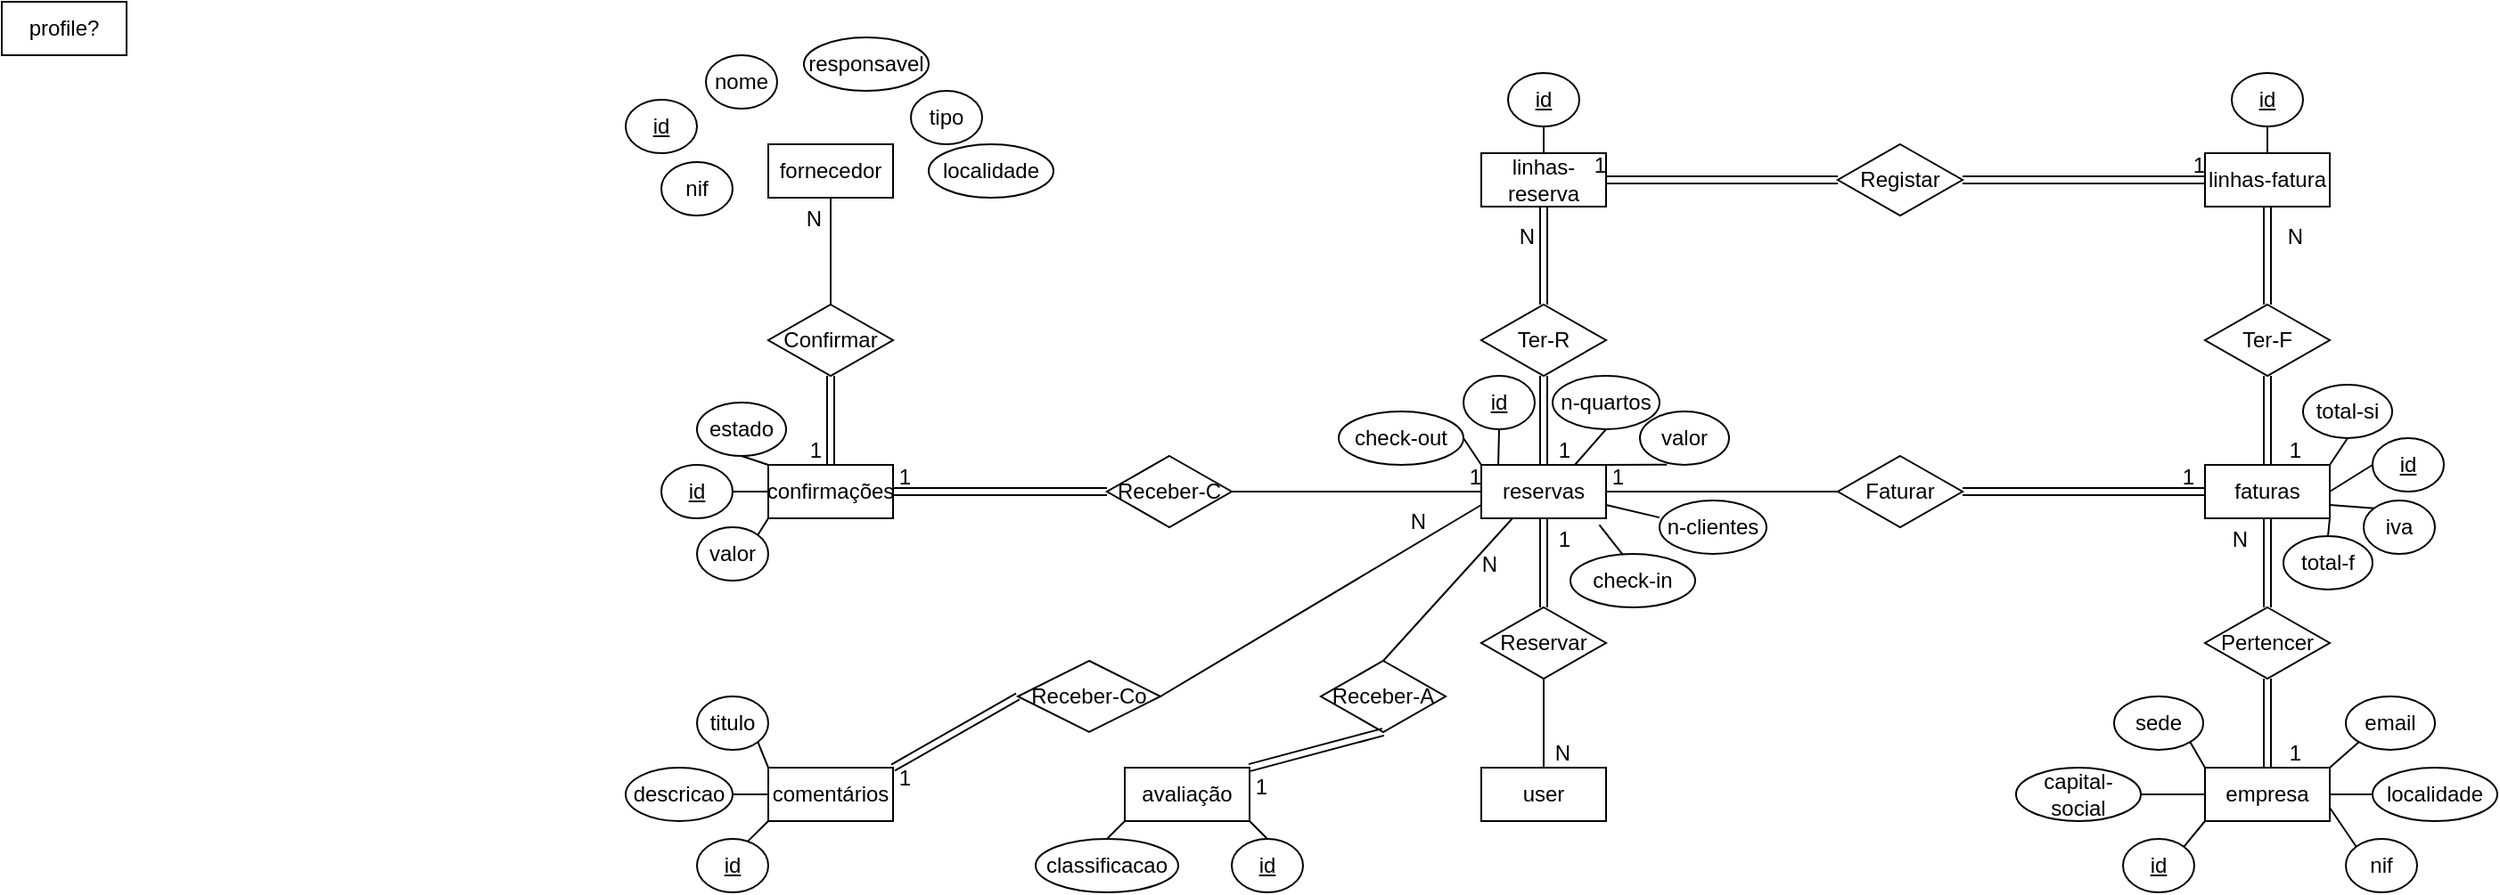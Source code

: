 <mxfile version="18.0.6" type="device"><diagram id="LxHOam8NFVTGL--cq2ol" name="Página-1"><mxGraphModel dx="1557" dy="1535" grid="1" gridSize="10" guides="1" tooltips="1" connect="1" arrows="1" fold="1" page="1" pageScale="1" pageWidth="827" pageHeight="1169" math="0" shadow="0"><root><mxCell id="0"/><mxCell id="1" parent="0"/><mxCell id="KGMllxfWWmPigvkHoa4W-2" value="reservas" style="whiteSpace=wrap;html=1;align=center;" vertex="1" parent="1"><mxGeometry x="300" y="100" width="70" height="30" as="geometry"/></mxCell><mxCell id="KGMllxfWWmPigvkHoa4W-3" value="id" style="ellipse;whiteSpace=wrap;html=1;align=center;fontStyle=4;" vertex="1" parent="1"><mxGeometry x="290" y="50" width="40" height="30" as="geometry"/></mxCell><mxCell id="KGMllxfWWmPigvkHoa4W-4" value="check-in" style="ellipse;whiteSpace=wrap;html=1;align=center;" vertex="1" parent="1"><mxGeometry x="350" y="150" width="70" height="30" as="geometry"/></mxCell><mxCell id="KGMllxfWWmPigvkHoa4W-5" value="check-out" style="ellipse;whiteSpace=wrap;html=1;align=center;" vertex="1" parent="1"><mxGeometry x="220" y="70" width="70" height="30" as="geometry"/></mxCell><mxCell id="KGMllxfWWmPigvkHoa4W-6" value="n-quartos" style="ellipse;whiteSpace=wrap;html=1;align=center;" vertex="1" parent="1"><mxGeometry x="340" y="50" width="60" height="30" as="geometry"/></mxCell><mxCell id="KGMllxfWWmPigvkHoa4W-7" value="n-clientes" style="ellipse;whiteSpace=wrap;html=1;align=center;" vertex="1" parent="1"><mxGeometry x="400" y="120" width="60" height="30" as="geometry"/></mxCell><mxCell id="KGMllxfWWmPigvkHoa4W-8" value="valor" style="ellipse;whiteSpace=wrap;html=1;align=center;" vertex="1" parent="1"><mxGeometry x="389" y="70" width="50" height="30" as="geometry"/></mxCell><mxCell id="KGMllxfWWmPigvkHoa4W-9" value="linhas-reserva" style="whiteSpace=wrap;html=1;align=center;" vertex="1" parent="1"><mxGeometry x="300" y="-75" width="70" height="30" as="geometry"/></mxCell><mxCell id="KGMllxfWWmPigvkHoa4W-10" value="id" style="ellipse;whiteSpace=wrap;html=1;align=center;fontStyle=4;" vertex="1" parent="1"><mxGeometry x="315" y="-120" width="40" height="30" as="geometry"/></mxCell><mxCell id="KGMllxfWWmPigvkHoa4W-11" value="confirmações" style="whiteSpace=wrap;html=1;align=center;" vertex="1" parent="1"><mxGeometry x="-100" y="100" width="70" height="30" as="geometry"/></mxCell><mxCell id="KGMllxfWWmPigvkHoa4W-12" value="id" style="ellipse;whiteSpace=wrap;html=1;align=center;fontStyle=4;" vertex="1" parent="1"><mxGeometry x="-160" y="100" width="40" height="30" as="geometry"/></mxCell><mxCell id="KGMllxfWWmPigvkHoa4W-13" value="estado" style="ellipse;whiteSpace=wrap;html=1;align=center;" vertex="1" parent="1"><mxGeometry x="-140" y="65" width="50" height="30" as="geometry"/></mxCell><mxCell id="KGMllxfWWmPigvkHoa4W-14" value="valor" style="ellipse;whiteSpace=wrap;html=1;align=center;" vertex="1" parent="1"><mxGeometry x="-140" y="135" width="40" height="30" as="geometry"/></mxCell><mxCell id="KGMllxfWWmPigvkHoa4W-15" value="faturas" style="whiteSpace=wrap;html=1;align=center;" vertex="1" parent="1"><mxGeometry x="706" y="100" width="70" height="30" as="geometry"/></mxCell><mxCell id="KGMllxfWWmPigvkHoa4W-16" value="id" style="ellipse;whiteSpace=wrap;html=1;align=center;fontStyle=4;" vertex="1" parent="1"><mxGeometry x="800" y="85" width="40" height="30" as="geometry"/></mxCell><mxCell id="KGMllxfWWmPigvkHoa4W-17" value="total-f" style="ellipse;whiteSpace=wrap;html=1;align=center;" vertex="1" parent="1"><mxGeometry x="750" y="140" width="50" height="30" as="geometry"/></mxCell><mxCell id="KGMllxfWWmPigvkHoa4W-18" value="total-si" style="ellipse;whiteSpace=wrap;html=1;align=center;" vertex="1" parent="1"><mxGeometry x="761" y="55" width="50" height="30" as="geometry"/></mxCell><mxCell id="KGMllxfWWmPigvkHoa4W-19" value="iva" style="ellipse;whiteSpace=wrap;html=1;align=center;" vertex="1" parent="1"><mxGeometry x="795" y="120" width="40" height="30" as="geometry"/></mxCell><mxCell id="KGMllxfWWmPigvkHoa4W-20" value="linhas-fatura" style="whiteSpace=wrap;html=1;align=center;" vertex="1" parent="1"><mxGeometry x="706" y="-75" width="70" height="30" as="geometry"/></mxCell><mxCell id="KGMllxfWWmPigvkHoa4W-21" value="id" style="ellipse;whiteSpace=wrap;html=1;align=center;fontStyle=4;" vertex="1" parent="1"><mxGeometry x="721" y="-120" width="40" height="30" as="geometry"/></mxCell><mxCell id="KGMllxfWWmPigvkHoa4W-22" value="empresa" style="whiteSpace=wrap;html=1;align=center;" vertex="1" parent="1"><mxGeometry x="706" y="270" width="70" height="30" as="geometry"/></mxCell><mxCell id="KGMllxfWWmPigvkHoa4W-23" value="id" style="ellipse;whiteSpace=wrap;html=1;align=center;fontStyle=4;" vertex="1" parent="1"><mxGeometry x="660" y="310" width="40" height="30" as="geometry"/></mxCell><mxCell id="KGMllxfWWmPigvkHoa4W-24" value="sede" style="ellipse;whiteSpace=wrap;html=1;align=center;" vertex="1" parent="1"><mxGeometry x="655" y="230" width="50" height="30" as="geometry"/></mxCell><mxCell id="KGMllxfWWmPigvkHoa4W-25" value="capital-social" style="ellipse;whiteSpace=wrap;html=1;align=center;" vertex="1" parent="1"><mxGeometry x="600" y="270" width="70" height="30" as="geometry"/></mxCell><mxCell id="KGMllxfWWmPigvkHoa4W-26" value="email" style="ellipse;whiteSpace=wrap;html=1;align=center;" vertex="1" parent="1"><mxGeometry x="785" y="230" width="50" height="30" as="geometry"/></mxCell><mxCell id="KGMllxfWWmPigvkHoa4W-27" value="nif" style="ellipse;whiteSpace=wrap;html=1;align=center;" vertex="1" parent="1"><mxGeometry x="785" y="310" width="40" height="30" as="geometry"/></mxCell><mxCell id="KGMllxfWWmPigvkHoa4W-28" value="localidade" style="ellipse;whiteSpace=wrap;html=1;align=center;" vertex="1" parent="1"><mxGeometry x="800" y="270" width="70" height="30" as="geometry"/></mxCell><mxCell id="KGMllxfWWmPigvkHoa4W-29" value="user" style="whiteSpace=wrap;html=1;align=center;" vertex="1" parent="1"><mxGeometry x="300" y="270" width="70" height="30" as="geometry"/></mxCell><mxCell id="KGMllxfWWmPigvkHoa4W-30" value="Ter-F" style="shape=rhombus;perimeter=rhombusPerimeter;whiteSpace=wrap;html=1;align=center;" vertex="1" parent="1"><mxGeometry x="706" y="10" width="70" height="40" as="geometry"/></mxCell><mxCell id="KGMllxfWWmPigvkHoa4W-31" value="Faturar" style="shape=rhombus;perimeter=rhombusPerimeter;whiteSpace=wrap;html=1;align=center;" vertex="1" parent="1"><mxGeometry x="500" y="95" width="70" height="40" as="geometry"/></mxCell><mxCell id="KGMllxfWWmPigvkHoa4W-32" value="fornecedor" style="whiteSpace=wrap;html=1;align=center;" vertex="1" parent="1"><mxGeometry x="-100" y="-80" width="70" height="30" as="geometry"/></mxCell><mxCell id="KGMllxfWWmPigvkHoa4W-33" value="Registar" style="shape=rhombus;perimeter=rhombusPerimeter;whiteSpace=wrap;html=1;align=center;" vertex="1" parent="1"><mxGeometry x="500" y="-80" width="70" height="40" as="geometry"/></mxCell><mxCell id="KGMllxfWWmPigvkHoa4W-34" value="Receber-C" style="shape=rhombus;perimeter=rhombusPerimeter;whiteSpace=wrap;html=1;align=center;" vertex="1" parent="1"><mxGeometry x="90" y="95" width="70" height="40" as="geometry"/></mxCell><mxCell id="KGMllxfWWmPigvkHoa4W-35" value="Reservar" style="shape=rhombus;perimeter=rhombusPerimeter;whiteSpace=wrap;html=1;align=center;" vertex="1" parent="1"><mxGeometry x="300" y="180" width="70" height="40" as="geometry"/></mxCell><mxCell id="KGMllxfWWmPigvkHoa4W-36" value="" style="shape=link;html=1;rounded=0;entryX=0;entryY=0.5;entryDx=0;entryDy=0;exitX=1;exitY=0.5;exitDx=0;exitDy=0;" edge="1" parent="1" source="KGMllxfWWmPigvkHoa4W-33" target="KGMllxfWWmPigvkHoa4W-20"><mxGeometry relative="1" as="geometry"><mxPoint x="310" y="180" as="sourcePoint"/><mxPoint x="470" y="180" as="targetPoint"/></mxGeometry></mxCell><mxCell id="KGMllxfWWmPigvkHoa4W-37" value="1" style="resizable=0;html=1;align=right;verticalAlign=bottom;" connectable="0" vertex="1" parent="KGMllxfWWmPigvkHoa4W-36"><mxGeometry x="1" relative="1" as="geometry"/></mxCell><mxCell id="KGMllxfWWmPigvkHoa4W-40" value="" style="shape=link;html=1;rounded=0;entryX=0.5;entryY=0;entryDx=0;entryDy=0;exitX=0.5;exitY=1;exitDx=0;exitDy=0;" edge="1" parent="1" source="KGMllxfWWmPigvkHoa4W-30" target="KGMllxfWWmPigvkHoa4W-15"><mxGeometry relative="1" as="geometry"><mxPoint x="310" y="180" as="sourcePoint"/><mxPoint x="470" y="180" as="targetPoint"/></mxGeometry></mxCell><mxCell id="KGMllxfWWmPigvkHoa4W-41" value="1" style="resizable=0;html=1;align=right;verticalAlign=bottom;" connectable="0" vertex="1" parent="KGMllxfWWmPigvkHoa4W-40"><mxGeometry x="1" relative="1" as="geometry"><mxPoint x="19" as="offset"/></mxGeometry></mxCell><mxCell id="KGMllxfWWmPigvkHoa4W-46" value="Ter-R" style="shape=rhombus;perimeter=rhombusPerimeter;whiteSpace=wrap;html=1;align=center;" vertex="1" parent="1"><mxGeometry x="300" y="10" width="70" height="40" as="geometry"/></mxCell><mxCell id="KGMllxfWWmPigvkHoa4W-47" value="" style="shape=link;html=1;rounded=0;entryX=0.5;entryY=0;entryDx=0;entryDy=0;exitX=0.5;exitY=1;exitDx=0;exitDy=0;" edge="1" parent="1" source="KGMllxfWWmPigvkHoa4W-46" target="KGMllxfWWmPigvkHoa4W-2"><mxGeometry relative="1" as="geometry"><mxPoint x="310" y="180" as="sourcePoint"/><mxPoint x="470" y="180" as="targetPoint"/></mxGeometry></mxCell><mxCell id="KGMllxfWWmPigvkHoa4W-48" value="1" style="resizable=0;html=1;align=right;verticalAlign=bottom;" connectable="0" vertex="1" parent="KGMllxfWWmPigvkHoa4W-47"><mxGeometry x="1" relative="1" as="geometry"><mxPoint x="15" as="offset"/></mxGeometry></mxCell><mxCell id="KGMllxfWWmPigvkHoa4W-52" value="" style="endArrow=none;html=1;rounded=0;entryX=1;entryY=0.5;entryDx=0;entryDy=0;exitX=0;exitY=0.5;exitDx=0;exitDy=0;" edge="1" parent="1" source="KGMllxfWWmPigvkHoa4W-31" target="KGMllxfWWmPigvkHoa4W-2"><mxGeometry relative="1" as="geometry"><mxPoint x="330" y="40" as="sourcePoint"/><mxPoint x="490" y="40" as="targetPoint"/></mxGeometry></mxCell><mxCell id="KGMllxfWWmPigvkHoa4W-53" value="1" style="resizable=0;html=1;align=right;verticalAlign=bottom;" connectable="0" vertex="1" parent="KGMllxfWWmPigvkHoa4W-52"><mxGeometry x="1" relative="1" as="geometry"><mxPoint x="10" as="offset"/></mxGeometry></mxCell><mxCell id="KGMllxfWWmPigvkHoa4W-54" value="" style="shape=link;html=1;rounded=0;entryX=0;entryY=0.5;entryDx=0;entryDy=0;exitX=1;exitY=0.5;exitDx=0;exitDy=0;" edge="1" parent="1" source="KGMllxfWWmPigvkHoa4W-31" target="KGMllxfWWmPigvkHoa4W-15"><mxGeometry relative="1" as="geometry"><mxPoint x="570" y="40" as="sourcePoint"/><mxPoint x="450" y="40" as="targetPoint"/></mxGeometry></mxCell><mxCell id="KGMllxfWWmPigvkHoa4W-55" value="1" style="resizable=0;html=1;align=right;verticalAlign=bottom;" connectable="0" vertex="1" parent="KGMllxfWWmPigvkHoa4W-54"><mxGeometry x="1" relative="1" as="geometry"><mxPoint x="-6" as="offset"/></mxGeometry></mxCell><mxCell id="KGMllxfWWmPigvkHoa4W-57" value="" style="shape=link;html=1;rounded=0;entryX=0.5;entryY=1;entryDx=0;entryDy=0;exitX=0.5;exitY=0;exitDx=0;exitDy=0;" edge="1" parent="1" source="KGMllxfWWmPigvkHoa4W-35" target="KGMllxfWWmPigvkHoa4W-2"><mxGeometry relative="1" as="geometry"><mxPoint x="510" y="215" as="sourcePoint"/><mxPoint x="430" y="245" as="targetPoint"/></mxGeometry></mxCell><mxCell id="KGMllxfWWmPigvkHoa4W-58" value="1" style="resizable=0;html=1;align=right;verticalAlign=bottom;" connectable="0" vertex="1" parent="KGMllxfWWmPigvkHoa4W-57"><mxGeometry x="1" relative="1" as="geometry"><mxPoint x="15" y="20" as="offset"/></mxGeometry></mxCell><mxCell id="KGMllxfWWmPigvkHoa4W-59" value="" style="endArrow=none;html=1;rounded=0;entryX=0.5;entryY=0;entryDx=0;entryDy=0;exitX=0.5;exitY=1;exitDx=0;exitDy=0;" edge="1" parent="1" source="KGMllxfWWmPigvkHoa4W-35" target="KGMllxfWWmPigvkHoa4W-29"><mxGeometry relative="1" as="geometry"><mxPoint x="360" y="170" as="sourcePoint"/><mxPoint x="330" y="140" as="targetPoint"/></mxGeometry></mxCell><mxCell id="KGMllxfWWmPigvkHoa4W-60" value="N" style="resizable=0;html=1;align=right;verticalAlign=bottom;" connectable="0" vertex="1" parent="KGMllxfWWmPigvkHoa4W-59"><mxGeometry x="1" relative="1" as="geometry"><mxPoint x="15" as="offset"/></mxGeometry></mxCell><mxCell id="KGMllxfWWmPigvkHoa4W-62" value="" style="shape=link;html=1;rounded=0;entryX=1;entryY=0.5;entryDx=0;entryDy=0;exitX=0;exitY=0.5;exitDx=0;exitDy=0;" edge="1" parent="1" source="KGMllxfWWmPigvkHoa4W-34" target="KGMllxfWWmPigvkHoa4W-11"><mxGeometry relative="1" as="geometry"><mxPoint x="480" y="270" as="sourcePoint"/><mxPoint x="640" y="270" as="targetPoint"/></mxGeometry></mxCell><mxCell id="KGMllxfWWmPigvkHoa4W-63" value="1" style="resizable=0;html=1;align=right;verticalAlign=bottom;" connectable="0" vertex="1" parent="KGMllxfWWmPigvkHoa4W-62"><mxGeometry x="1" relative="1" as="geometry"><mxPoint x="10" as="offset"/></mxGeometry></mxCell><mxCell id="KGMllxfWWmPigvkHoa4W-64" value="" style="endArrow=none;html=1;rounded=0;entryX=0;entryY=0.5;entryDx=0;entryDy=0;exitX=1;exitY=0.5;exitDx=0;exitDy=0;" edge="1" parent="1" source="KGMllxfWWmPigvkHoa4W-34" target="KGMllxfWWmPigvkHoa4W-2"><mxGeometry relative="1" as="geometry"><mxPoint x="480" y="270" as="sourcePoint"/><mxPoint x="640" y="270" as="targetPoint"/></mxGeometry></mxCell><mxCell id="KGMllxfWWmPigvkHoa4W-65" value="1" style="resizable=0;html=1;align=right;verticalAlign=bottom;" connectable="0" vertex="1" parent="KGMllxfWWmPigvkHoa4W-64"><mxGeometry x="1" relative="1" as="geometry"/></mxCell><mxCell id="KGMllxfWWmPigvkHoa4W-66" value="Confirmar" style="shape=rhombus;perimeter=rhombusPerimeter;whiteSpace=wrap;html=1;align=center;" vertex="1" parent="1"><mxGeometry x="-100" y="10" width="70" height="40" as="geometry"/></mxCell><mxCell id="KGMllxfWWmPigvkHoa4W-67" value="" style="shape=link;html=1;rounded=0;entryX=0.5;entryY=0;entryDx=0;entryDy=0;exitX=0.5;exitY=1;exitDx=0;exitDy=0;" edge="1" parent="1" source="KGMllxfWWmPigvkHoa4W-66" target="KGMllxfWWmPigvkHoa4W-11"><mxGeometry relative="1" as="geometry"><mxPoint x="-40" as="sourcePoint"/><mxPoint x="290" y="240" as="targetPoint"/></mxGeometry></mxCell><mxCell id="KGMllxfWWmPigvkHoa4W-68" value="1" style="resizable=0;html=1;align=right;verticalAlign=bottom;" connectable="0" vertex="1" parent="KGMllxfWWmPigvkHoa4W-67"><mxGeometry x="1" relative="1" as="geometry"><mxPoint x="-5" as="offset"/></mxGeometry></mxCell><mxCell id="KGMllxfWWmPigvkHoa4W-69" value="" style="endArrow=none;html=1;rounded=0;entryX=0.5;entryY=1;entryDx=0;entryDy=0;exitX=0.5;exitY=0;exitDx=0;exitDy=0;" edge="1" parent="1" source="KGMllxfWWmPigvkHoa4W-66" target="KGMllxfWWmPigvkHoa4W-32"><mxGeometry relative="1" as="geometry"><mxPoint x="100" y="40" as="sourcePoint"/><mxPoint y="40" as="targetPoint"/></mxGeometry></mxCell><mxCell id="KGMllxfWWmPigvkHoa4W-70" value="N" style="resizable=0;html=1;align=right;verticalAlign=bottom;" connectable="0" vertex="1" parent="KGMllxfWWmPigvkHoa4W-69"><mxGeometry x="1" relative="1" as="geometry"><mxPoint x="-5" y="20" as="offset"/></mxGeometry></mxCell><mxCell id="KGMllxfWWmPigvkHoa4W-71" value="Pertencer" style="shape=rhombus;perimeter=rhombusPerimeter;whiteSpace=wrap;html=1;align=center;" vertex="1" parent="1"><mxGeometry x="706" y="180" width="70" height="40" as="geometry"/></mxCell><mxCell id="KGMllxfWWmPigvkHoa4W-72" value="" style="shape=link;html=1;rounded=0;entryX=0.5;entryY=1;entryDx=0;entryDy=0;exitX=0.5;exitY=0;exitDx=0;exitDy=0;" edge="1" parent="1" source="KGMllxfWWmPigvkHoa4W-71" target="KGMllxfWWmPigvkHoa4W-15"><mxGeometry relative="1" as="geometry"><mxPoint x="640" y="230" as="sourcePoint"/><mxPoint x="800" y="230" as="targetPoint"/></mxGeometry></mxCell><mxCell id="KGMllxfWWmPigvkHoa4W-73" value="N" style="resizable=0;html=1;align=right;verticalAlign=bottom;" connectable="0" vertex="1" parent="KGMllxfWWmPigvkHoa4W-72"><mxGeometry x="1" relative="1" as="geometry"><mxPoint x="-11" y="20" as="offset"/></mxGeometry></mxCell><mxCell id="KGMllxfWWmPigvkHoa4W-74" value="" style="shape=link;html=1;rounded=0;entryX=0.5;entryY=0;entryDx=0;entryDy=0;exitX=0.5;exitY=1;exitDx=0;exitDy=0;" edge="1" parent="1" source="KGMllxfWWmPigvkHoa4W-71" target="KGMllxfWWmPigvkHoa4W-22"><mxGeometry relative="1" as="geometry"><mxPoint x="640" y="230" as="sourcePoint"/><mxPoint x="800" y="230" as="targetPoint"/></mxGeometry></mxCell><mxCell id="KGMllxfWWmPigvkHoa4W-75" value="1" style="resizable=0;html=1;align=right;verticalAlign=bottom;" connectable="0" vertex="1" parent="KGMllxfWWmPigvkHoa4W-74"><mxGeometry x="1" relative="1" as="geometry"><mxPoint x="19" as="offset"/></mxGeometry></mxCell><mxCell id="KGMllxfWWmPigvkHoa4W-77" value="comentários" style="whiteSpace=wrap;html=1;align=center;" vertex="1" parent="1"><mxGeometry x="-100" y="270" width="70" height="30" as="geometry"/></mxCell><mxCell id="KGMllxfWWmPigvkHoa4W-78" value="avaliação" style="whiteSpace=wrap;html=1;align=center;" vertex="1" parent="1"><mxGeometry x="100" y="270" width="70" height="30" as="geometry"/></mxCell><mxCell id="KGMllxfWWmPigvkHoa4W-79" value="Receber-A" style="shape=rhombus;perimeter=rhombusPerimeter;whiteSpace=wrap;html=1;align=center;" vertex="1" parent="1"><mxGeometry x="210" y="210" width="70" height="40" as="geometry"/></mxCell><mxCell id="KGMllxfWWmPigvkHoa4W-80" value="Receber-Co" style="shape=rhombus;perimeter=rhombusPerimeter;whiteSpace=wrap;html=1;align=center;" vertex="1" parent="1"><mxGeometry x="40" y="210" width="80" height="40" as="geometry"/></mxCell><mxCell id="KGMllxfWWmPigvkHoa4W-81" value="" style="shape=link;html=1;rounded=0;entryX=1;entryY=0;entryDx=0;entryDy=0;exitX=0.5;exitY=1;exitDx=0;exitDy=0;" edge="1" parent="1" source="KGMllxfWWmPigvkHoa4W-79" target="KGMllxfWWmPigvkHoa4W-78"><mxGeometry relative="1" as="geometry"><mxPoint x="205" y="430" as="sourcePoint"/><mxPoint x="285" y="370" as="targetPoint"/></mxGeometry></mxCell><mxCell id="KGMllxfWWmPigvkHoa4W-82" value="1" style="resizable=0;html=1;align=right;verticalAlign=bottom;" connectable="0" vertex="1" parent="KGMllxfWWmPigvkHoa4W-81"><mxGeometry x="1" relative="1" as="geometry"><mxPoint x="10" y="20" as="offset"/></mxGeometry></mxCell><mxCell id="KGMllxfWWmPigvkHoa4W-83" value="" style="endArrow=none;html=1;rounded=0;entryX=0.25;entryY=1;entryDx=0;entryDy=0;exitX=0.5;exitY=0;exitDx=0;exitDy=0;" edge="1" parent="1" source="KGMllxfWWmPigvkHoa4W-79" target="KGMllxfWWmPigvkHoa4W-2"><mxGeometry relative="1" as="geometry"><mxPoint x="230" y="260" as="sourcePoint"/><mxPoint x="150" y="240" as="targetPoint"/></mxGeometry></mxCell><mxCell id="KGMllxfWWmPigvkHoa4W-84" value="N" style="resizable=0;html=1;align=right;verticalAlign=bottom;" connectable="0" vertex="1" parent="KGMllxfWWmPigvkHoa4W-83"><mxGeometry x="1" relative="1" as="geometry"><mxPoint x="-8" y="35" as="offset"/></mxGeometry></mxCell><mxCell id="KGMllxfWWmPigvkHoa4W-85" value="" style="shape=link;html=1;rounded=0;entryX=1;entryY=0;entryDx=0;entryDy=0;exitX=0;exitY=0.5;exitDx=0;exitDy=0;" edge="1" parent="1" source="KGMllxfWWmPigvkHoa4W-80" target="KGMllxfWWmPigvkHoa4W-77"><mxGeometry relative="1" as="geometry"><mxPoint x="80" y="190" as="sourcePoint"/><mxPoint x="270" y="150" as="targetPoint"/></mxGeometry></mxCell><mxCell id="KGMllxfWWmPigvkHoa4W-86" value="1" style="resizable=0;html=1;align=right;verticalAlign=bottom;" connectable="0" vertex="1" parent="KGMllxfWWmPigvkHoa4W-85"><mxGeometry x="1" relative="1" as="geometry"><mxPoint x="10" y="15" as="offset"/></mxGeometry></mxCell><mxCell id="KGMllxfWWmPigvkHoa4W-87" value="" style="endArrow=none;html=1;rounded=0;entryX=0;entryY=0.75;entryDx=0;entryDy=0;exitX=1;exitY=0.5;exitDx=0;exitDy=0;" edge="1" parent="1" source="KGMllxfWWmPigvkHoa4W-80" target="KGMllxfWWmPigvkHoa4W-2"><mxGeometry relative="1" as="geometry"><mxPoint x="90" y="165" as="sourcePoint"/><mxPoint x="-60" y="155" as="targetPoint"/></mxGeometry></mxCell><mxCell id="KGMllxfWWmPigvkHoa4W-88" value="N" style="resizable=0;html=1;align=right;verticalAlign=bottom;" connectable="0" vertex="1" parent="KGMllxfWWmPigvkHoa4W-87"><mxGeometry x="1" relative="1" as="geometry"><mxPoint x="-30" y="18" as="offset"/></mxGeometry></mxCell><mxCell id="KGMllxfWWmPigvkHoa4W-89" value="" style="endArrow=none;html=1;rounded=0;entryX=0.5;entryY=1;entryDx=0;entryDy=0;exitX=0.5;exitY=0;exitDx=0;exitDy=0;" edge="1" parent="1" source="KGMllxfWWmPigvkHoa4W-9" target="KGMllxfWWmPigvkHoa4W-10"><mxGeometry relative="1" as="geometry"><mxPoint x="230" y="140" as="sourcePoint"/><mxPoint x="240" y="-20" as="targetPoint"/></mxGeometry></mxCell><mxCell id="KGMllxfWWmPigvkHoa4W-90" value="" style="endArrow=none;html=1;rounded=0;entryX=0.5;entryY=1;entryDx=0;entryDy=0;exitX=0.5;exitY=0;exitDx=0;exitDy=0;" edge="1" parent="1" source="KGMllxfWWmPigvkHoa4W-20" target="KGMllxfWWmPigvkHoa4W-21"><mxGeometry relative="1" as="geometry"><mxPoint x="230" y="140" as="sourcePoint"/><mxPoint x="390" y="140" as="targetPoint"/></mxGeometry></mxCell><mxCell id="KGMllxfWWmPigvkHoa4W-91" value="" style="endArrow=none;html=1;rounded=0;entryX=1;entryY=1;entryDx=0;entryDy=0;exitX=0;exitY=0;exitDx=0;exitDy=0;" edge="1" parent="1" source="KGMllxfWWmPigvkHoa4W-22" target="KGMllxfWWmPigvkHoa4W-24"><mxGeometry relative="1" as="geometry"><mxPoint x="710" y="220" as="sourcePoint"/><mxPoint x="870" y="220" as="targetPoint"/></mxGeometry></mxCell><mxCell id="KGMllxfWWmPigvkHoa4W-92" value="" style="endArrow=none;html=1;rounded=0;exitX=1;exitY=0.5;exitDx=0;exitDy=0;entryX=0;entryY=0.5;entryDx=0;entryDy=0;" edge="1" parent="1" source="KGMllxfWWmPigvkHoa4W-25" target="KGMllxfWWmPigvkHoa4W-22"><mxGeometry relative="1" as="geometry"><mxPoint x="710" y="220" as="sourcePoint"/><mxPoint x="870" y="220" as="targetPoint"/></mxGeometry></mxCell><mxCell id="KGMllxfWWmPigvkHoa4W-93" value="" style="endArrow=none;html=1;rounded=0;entryX=0;entryY=1;entryDx=0;entryDy=0;exitX=1;exitY=0;exitDx=0;exitDy=0;" edge="1" parent="1" source="KGMllxfWWmPigvkHoa4W-23" target="KGMllxfWWmPigvkHoa4W-22"><mxGeometry relative="1" as="geometry"><mxPoint x="450" y="220" as="sourcePoint"/><mxPoint x="610" y="220" as="targetPoint"/></mxGeometry></mxCell><mxCell id="KGMllxfWWmPigvkHoa4W-94" value="" style="endArrow=none;html=1;rounded=0;entryX=1;entryY=0;entryDx=0;entryDy=0;exitX=0;exitY=1;exitDx=0;exitDy=0;" edge="1" parent="1" source="KGMllxfWWmPigvkHoa4W-26" target="KGMllxfWWmPigvkHoa4W-22"><mxGeometry relative="1" as="geometry"><mxPoint x="450" y="220" as="sourcePoint"/><mxPoint x="610" y="220" as="targetPoint"/></mxGeometry></mxCell><mxCell id="KGMllxfWWmPigvkHoa4W-95" value="" style="endArrow=none;html=1;rounded=0;entryX=1;entryY=0.5;entryDx=0;entryDy=0;exitX=0;exitY=0.5;exitDx=0;exitDy=0;" edge="1" parent="1" source="KGMllxfWWmPigvkHoa4W-28" target="KGMllxfWWmPigvkHoa4W-22"><mxGeometry relative="1" as="geometry"><mxPoint x="450" y="220" as="sourcePoint"/><mxPoint x="610" y="220" as="targetPoint"/></mxGeometry></mxCell><mxCell id="KGMllxfWWmPigvkHoa4W-96" value="" style="endArrow=none;html=1;rounded=0;entryX=1;entryY=0.75;entryDx=0;entryDy=0;exitX=0;exitY=0;exitDx=0;exitDy=0;" edge="1" parent="1" source="KGMllxfWWmPigvkHoa4W-27" target="KGMllxfWWmPigvkHoa4W-22"><mxGeometry relative="1" as="geometry"><mxPoint x="450" y="220" as="sourcePoint"/><mxPoint x="610" y="220" as="targetPoint"/></mxGeometry></mxCell><mxCell id="KGMllxfWWmPigvkHoa4W-97" value="" style="endArrow=none;html=1;rounded=0;exitX=1;exitY=0;exitDx=0;exitDy=0;entryX=0;entryY=1;entryDx=0;entryDy=0;" edge="1" parent="1" source="KGMllxfWWmPigvkHoa4W-14" target="KGMllxfWWmPigvkHoa4W-11"><mxGeometry relative="1" as="geometry"><mxPoint x="-20" y="50" as="sourcePoint"/><mxPoint x="140" y="50" as="targetPoint"/></mxGeometry></mxCell><mxCell id="KGMllxfWWmPigvkHoa4W-98" value="" style="endArrow=none;html=1;rounded=0;exitX=1;exitY=0.5;exitDx=0;exitDy=0;entryX=0;entryY=0.5;entryDx=0;entryDy=0;" edge="1" parent="1" source="KGMllxfWWmPigvkHoa4W-12" target="KGMllxfWWmPigvkHoa4W-11"><mxGeometry relative="1" as="geometry"><mxPoint x="-20" y="50" as="sourcePoint"/><mxPoint x="140" y="50" as="targetPoint"/></mxGeometry></mxCell><mxCell id="KGMllxfWWmPigvkHoa4W-99" value="" style="endArrow=none;html=1;rounded=0;exitX=0.5;exitY=1;exitDx=0;exitDy=0;entryX=0;entryY=0;entryDx=0;entryDy=0;" edge="1" parent="1" source="KGMllxfWWmPigvkHoa4W-13" target="KGMllxfWWmPigvkHoa4W-11"><mxGeometry relative="1" as="geometry"><mxPoint x="-20" y="50" as="sourcePoint"/><mxPoint x="140" y="50" as="targetPoint"/></mxGeometry></mxCell><mxCell id="KGMllxfWWmPigvkHoa4W-100" value="titulo" style="ellipse;whiteSpace=wrap;html=1;align=center;" vertex="1" parent="1"><mxGeometry x="-140" y="230" width="40" height="30" as="geometry"/></mxCell><mxCell id="KGMllxfWWmPigvkHoa4W-101" value="descricao" style="ellipse;whiteSpace=wrap;html=1;align=center;" vertex="1" parent="1"><mxGeometry x="-180" y="270" width="60" height="30" as="geometry"/></mxCell><mxCell id="KGMllxfWWmPigvkHoa4W-102" value="id" style="ellipse;whiteSpace=wrap;html=1;align=center;fontStyle=4;" vertex="1" parent="1"><mxGeometry x="-140" y="310" width="40" height="30" as="geometry"/></mxCell><mxCell id="KGMllxfWWmPigvkHoa4W-104" value="" style="endArrow=none;html=1;rounded=0;exitX=0;exitY=0;exitDx=0;exitDy=0;entryX=1;entryY=1;entryDx=0;entryDy=0;" edge="1" parent="1" source="KGMllxfWWmPigvkHoa4W-77" target="KGMllxfWWmPigvkHoa4W-100"><mxGeometry relative="1" as="geometry"><mxPoint x="160" y="140" as="sourcePoint"/><mxPoint x="320" y="140" as="targetPoint"/></mxGeometry></mxCell><mxCell id="KGMllxfWWmPigvkHoa4W-105" value="" style="endArrow=none;html=1;rounded=0;exitX=0;exitY=0.5;exitDx=0;exitDy=0;entryX=1;entryY=0.5;entryDx=0;entryDy=0;" edge="1" parent="1" source="KGMllxfWWmPigvkHoa4W-77" target="KGMllxfWWmPigvkHoa4W-101"><mxGeometry relative="1" as="geometry"><mxPoint x="160" y="140" as="sourcePoint"/><mxPoint x="320" y="140" as="targetPoint"/></mxGeometry></mxCell><mxCell id="KGMllxfWWmPigvkHoa4W-106" value="" style="endArrow=none;html=1;rounded=0;exitX=0;exitY=1;exitDx=0;exitDy=0;entryX=0.717;entryY=0.039;entryDx=0;entryDy=0;entryPerimeter=0;" edge="1" parent="1" source="KGMllxfWWmPigvkHoa4W-77" target="KGMllxfWWmPigvkHoa4W-102"><mxGeometry relative="1" as="geometry"><mxPoint x="160" y="140" as="sourcePoint"/><mxPoint x="320" y="140" as="targetPoint"/></mxGeometry></mxCell><mxCell id="KGMllxfWWmPigvkHoa4W-107" value="id" style="ellipse;whiteSpace=wrap;html=1;align=center;fontStyle=4;" vertex="1" parent="1"><mxGeometry x="160" y="310" width="40" height="30" as="geometry"/></mxCell><mxCell id="KGMllxfWWmPigvkHoa4W-108" value="classificacao" style="ellipse;whiteSpace=wrap;html=1;align=center;" vertex="1" parent="1"><mxGeometry x="50" y="310" width="80" height="30" as="geometry"/></mxCell><mxCell id="KGMllxfWWmPigvkHoa4W-109" value="" style="endArrow=none;html=1;rounded=0;exitX=1;exitY=1;exitDx=0;exitDy=0;entryX=0.5;entryY=0;entryDx=0;entryDy=0;" edge="1" parent="1" source="KGMllxfWWmPigvkHoa4W-78" target="KGMllxfWWmPigvkHoa4W-107"><mxGeometry relative="1" as="geometry"><mxPoint x="240" y="140" as="sourcePoint"/><mxPoint x="400" y="140" as="targetPoint"/></mxGeometry></mxCell><mxCell id="KGMllxfWWmPigvkHoa4W-110" value="" style="endArrow=none;html=1;rounded=0;entryX=0.5;entryY=0;entryDx=0;entryDy=0;exitX=0;exitY=1;exitDx=0;exitDy=0;" edge="1" parent="1" source="KGMllxfWWmPigvkHoa4W-78" target="KGMllxfWWmPigvkHoa4W-108"><mxGeometry relative="1" as="geometry"><mxPoint x="240" y="140" as="sourcePoint"/><mxPoint x="400" y="140" as="targetPoint"/></mxGeometry></mxCell><mxCell id="KGMllxfWWmPigvkHoa4W-111" value="profile?" style="whiteSpace=wrap;html=1;align=center;" vertex="1" parent="1"><mxGeometry x="-530" y="-160" width="70" height="30" as="geometry"/></mxCell><mxCell id="KGMllxfWWmPigvkHoa4W-112" value="" style="endArrow=none;html=1;rounded=0;entryX=1;entryY=0;entryDx=0;entryDy=0;exitX=0.5;exitY=1;exitDx=0;exitDy=0;" edge="1" parent="1" source="KGMllxfWWmPigvkHoa4W-18" target="KGMllxfWWmPigvkHoa4W-15"><mxGeometry relative="1" as="geometry"><mxPoint x="660" y="50" as="sourcePoint"/><mxPoint x="820" y="50" as="targetPoint"/></mxGeometry></mxCell><mxCell id="KGMllxfWWmPigvkHoa4W-113" value="" style="endArrow=none;html=1;rounded=0;entryX=1;entryY=0.5;entryDx=0;entryDy=0;exitX=0;exitY=0.5;exitDx=0;exitDy=0;" edge="1" parent="1" source="KGMllxfWWmPigvkHoa4W-16" target="KGMllxfWWmPigvkHoa4W-15"><mxGeometry relative="1" as="geometry"><mxPoint x="660" y="50" as="sourcePoint"/><mxPoint x="820" y="50" as="targetPoint"/></mxGeometry></mxCell><mxCell id="KGMllxfWWmPigvkHoa4W-114" value="" style="endArrow=none;html=1;rounded=0;entryX=1;entryY=0.75;entryDx=0;entryDy=0;exitX=0;exitY=0;exitDx=0;exitDy=0;" edge="1" parent="1" source="KGMllxfWWmPigvkHoa4W-19" target="KGMllxfWWmPigvkHoa4W-15"><mxGeometry relative="1" as="geometry"><mxPoint x="660" y="50" as="sourcePoint"/><mxPoint x="820" y="50" as="targetPoint"/></mxGeometry></mxCell><mxCell id="KGMllxfWWmPigvkHoa4W-115" value="" style="endArrow=none;html=1;rounded=0;entryX=1;entryY=1;entryDx=0;entryDy=0;exitX=0.5;exitY=0;exitDx=0;exitDy=0;" edge="1" parent="1" source="KGMllxfWWmPigvkHoa4W-17" target="KGMllxfWWmPigvkHoa4W-15"><mxGeometry relative="1" as="geometry"><mxPoint x="660" y="50" as="sourcePoint"/><mxPoint x="820" y="50" as="targetPoint"/></mxGeometry></mxCell><mxCell id="KGMllxfWWmPigvkHoa4W-118" value="" style="shape=link;html=1;rounded=0;entryX=0.5;entryY=1;entryDx=0;entryDy=0;exitX=0.5;exitY=0;exitDx=0;exitDy=0;" edge="1" parent="1" source="KGMllxfWWmPigvkHoa4W-30" target="KGMllxfWWmPigvkHoa4W-20"><mxGeometry relative="1" as="geometry"><mxPoint x="620" y="110" as="sourcePoint"/><mxPoint x="780" y="110" as="targetPoint"/></mxGeometry></mxCell><mxCell id="KGMllxfWWmPigvkHoa4W-119" value="N" style="resizable=0;html=1;align=right;verticalAlign=bottom;" connectable="0" vertex="1" parent="KGMllxfWWmPigvkHoa4W-118"><mxGeometry x="1" relative="1" as="geometry"><mxPoint x="20" y="25" as="offset"/></mxGeometry></mxCell><mxCell id="KGMllxfWWmPigvkHoa4W-120" value="" style="shape=link;html=1;rounded=0;entryX=1;entryY=0.5;entryDx=0;entryDy=0;exitX=0;exitY=0.5;exitDx=0;exitDy=0;" edge="1" parent="1" source="KGMllxfWWmPigvkHoa4W-33" target="KGMllxfWWmPigvkHoa4W-9"><mxGeometry relative="1" as="geometry"><mxPoint x="620" y="110" as="sourcePoint"/><mxPoint x="780" y="110" as="targetPoint"/></mxGeometry></mxCell><mxCell id="KGMllxfWWmPigvkHoa4W-121" value="1" style="resizable=0;html=1;align=right;verticalAlign=bottom;" connectable="0" vertex="1" parent="KGMllxfWWmPigvkHoa4W-120"><mxGeometry x="1" relative="1" as="geometry"/></mxCell><mxCell id="KGMllxfWWmPigvkHoa4W-124" value="" style="shape=link;html=1;rounded=0;entryX=0.5;entryY=1;entryDx=0;entryDy=0;exitX=0.5;exitY=0;exitDx=0;exitDy=0;" edge="1" parent="1" source="KGMllxfWWmPigvkHoa4W-46" target="KGMllxfWWmPigvkHoa4W-9"><mxGeometry relative="1" as="geometry"><mxPoint x="335" as="sourcePoint"/><mxPoint x="790" y="120" as="targetPoint"/></mxGeometry></mxCell><mxCell id="KGMllxfWWmPigvkHoa4W-125" value="N" style="resizable=0;html=1;align=right;verticalAlign=bottom;" connectable="0" vertex="1" parent="KGMllxfWWmPigvkHoa4W-124"><mxGeometry x="1" relative="1" as="geometry"><mxPoint x="-5" y="25" as="offset"/></mxGeometry></mxCell><mxCell id="KGMllxfWWmPigvkHoa4W-126" value="" style="endArrow=none;html=1;rounded=0;entryX=0;entryY=0;entryDx=0;entryDy=0;exitX=1;exitY=0.5;exitDx=0;exitDy=0;" edge="1" parent="1" source="KGMllxfWWmPigvkHoa4W-5" target="KGMllxfWWmPigvkHoa4W-2"><mxGeometry relative="1" as="geometry"><mxPoint x="80" y="60" as="sourcePoint"/><mxPoint x="240" y="60" as="targetPoint"/></mxGeometry></mxCell><mxCell id="KGMllxfWWmPigvkHoa4W-127" value="" style="endArrow=none;html=1;rounded=0;entryX=0.136;entryY=0.01;entryDx=0;entryDy=0;entryPerimeter=0;exitX=0.5;exitY=1;exitDx=0;exitDy=0;" edge="1" parent="1" source="KGMllxfWWmPigvkHoa4W-3" target="KGMllxfWWmPigvkHoa4W-2"><mxGeometry relative="1" as="geometry"><mxPoint x="80" y="60" as="sourcePoint"/><mxPoint x="240" y="60" as="targetPoint"/></mxGeometry></mxCell><mxCell id="KGMllxfWWmPigvkHoa4W-128" value="" style="endArrow=none;html=1;rounded=0;entryX=0.75;entryY=0;entryDx=0;entryDy=0;exitX=0.5;exitY=1;exitDx=0;exitDy=0;" edge="1" parent="1" source="KGMllxfWWmPigvkHoa4W-6" target="KGMllxfWWmPigvkHoa4W-2"><mxGeometry relative="1" as="geometry"><mxPoint x="80" y="60" as="sourcePoint"/><mxPoint x="240" y="60" as="targetPoint"/></mxGeometry></mxCell><mxCell id="KGMllxfWWmPigvkHoa4W-129" value="" style="endArrow=none;html=1;rounded=0;entryX=1;entryY=0;entryDx=0;entryDy=0;exitX=0.303;exitY=0.995;exitDx=0;exitDy=0;exitPerimeter=0;" edge="1" parent="1" source="KGMllxfWWmPigvkHoa4W-8" target="KGMllxfWWmPigvkHoa4W-2"><mxGeometry relative="1" as="geometry"><mxPoint x="80" y="60" as="sourcePoint"/><mxPoint x="240" y="60" as="targetPoint"/></mxGeometry></mxCell><mxCell id="KGMllxfWWmPigvkHoa4W-130" value="" style="endArrow=none;html=1;rounded=0;entryX=1;entryY=0.75;entryDx=0;entryDy=0;exitX=0;exitY=0.319;exitDx=0;exitDy=0;exitPerimeter=0;" edge="1" parent="1" source="KGMllxfWWmPigvkHoa4W-7" target="KGMllxfWWmPigvkHoa4W-2"><mxGeometry relative="1" as="geometry"><mxPoint x="80" y="60" as="sourcePoint"/><mxPoint x="240" y="60" as="targetPoint"/></mxGeometry></mxCell><mxCell id="KGMllxfWWmPigvkHoa4W-131" value="" style="endArrow=none;html=1;rounded=0;entryX=0.946;entryY=1.123;entryDx=0;entryDy=0;entryPerimeter=0;exitX=0.421;exitY=0.02;exitDx=0;exitDy=0;exitPerimeter=0;" edge="1" parent="1" source="KGMllxfWWmPigvkHoa4W-4" target="KGMllxfWWmPigvkHoa4W-2"><mxGeometry relative="1" as="geometry"><mxPoint x="80" y="60" as="sourcePoint"/><mxPoint x="240" y="60" as="targetPoint"/></mxGeometry></mxCell><mxCell id="KGMllxfWWmPigvkHoa4W-132" value="id" style="ellipse;whiteSpace=wrap;html=1;align=center;fontStyle=4;" vertex="1" parent="1"><mxGeometry x="-180" y="-105" width="40" height="30" as="geometry"/></mxCell><mxCell id="KGMllxfWWmPigvkHoa4W-133" value="responsavel" style="ellipse;whiteSpace=wrap;html=1;align=center;" vertex="1" parent="1"><mxGeometry x="-80" y="-140" width="70" height="30" as="geometry"/></mxCell><mxCell id="KGMllxfWWmPigvkHoa4W-134" value="tipo" style="ellipse;whiteSpace=wrap;html=1;align=center;" vertex="1" parent="1"><mxGeometry x="-20" y="-110" width="40" height="30" as="geometry"/></mxCell><mxCell id="KGMllxfWWmPigvkHoa4W-135" value="localidade" style="ellipse;whiteSpace=wrap;html=1;align=center;" vertex="1" parent="1"><mxGeometry x="-10" y="-80" width="70" height="30" as="geometry"/></mxCell><mxCell id="KGMllxfWWmPigvkHoa4W-136" value="nome" style="ellipse;whiteSpace=wrap;html=1;align=center;" vertex="1" parent="1"><mxGeometry x="-135" y="-130" width="40" height="30" as="geometry"/></mxCell><mxCell id="KGMllxfWWmPigvkHoa4W-137" value="nif" style="ellipse;whiteSpace=wrap;html=1;align=center;" vertex="1" parent="1"><mxGeometry x="-160" y="-70" width="40" height="30" as="geometry"/></mxCell></root></mxGraphModel></diagram></mxfile>